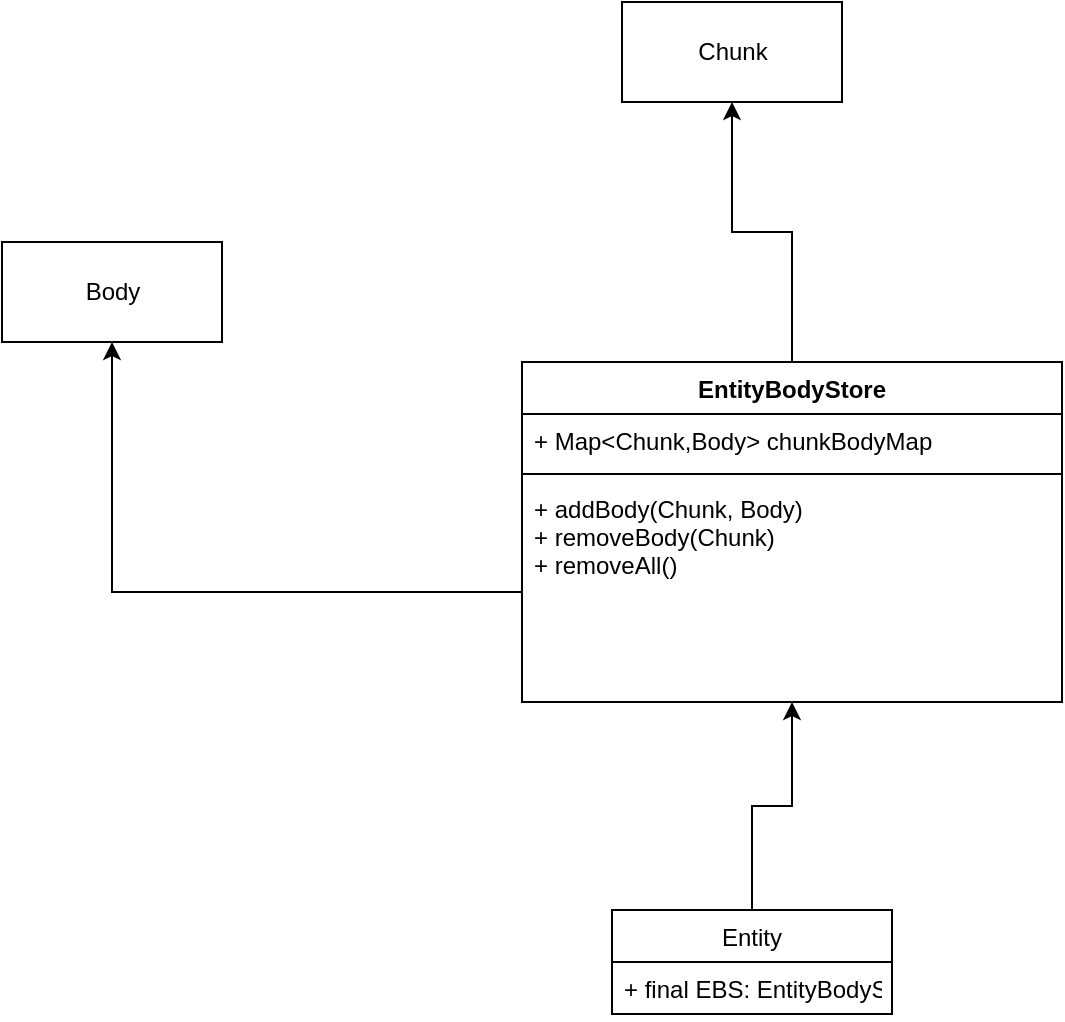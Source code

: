 <mxfile version="17.2.4" type="device"><diagram id="coV8BiGG1SRBtatWOTvD" name="Page-1"><mxGraphModel dx="1102" dy="745" grid="1" gridSize="10" guides="1" tooltips="1" connect="1" arrows="1" fold="1" page="1" pageScale="1" pageWidth="850" pageHeight="1100" math="0" shadow="0"><root><mxCell id="0"/><mxCell id="1" parent="0"/><mxCell id="I8T5uEK-zKMGeGsnRpW_-1" value="Body&lt;br&gt;" style="html=1;" vertex="1" parent="1"><mxGeometry x="50" y="190" width="110" height="50" as="geometry"/></mxCell><mxCell id="I8T5uEK-zKMGeGsnRpW_-3" value="Chunk" style="html=1;" vertex="1" parent="1"><mxGeometry x="360" y="70" width="110" height="50" as="geometry"/></mxCell><mxCell id="I8T5uEK-zKMGeGsnRpW_-12" style="edgeStyle=orthogonalEdgeStyle;rounded=0;orthogonalLoop=1;jettySize=auto;html=1;" edge="1" parent="1" source="I8T5uEK-zKMGeGsnRpW_-4" target="I8T5uEK-zKMGeGsnRpW_-3"><mxGeometry relative="1" as="geometry"/></mxCell><mxCell id="I8T5uEK-zKMGeGsnRpW_-4" value="EntityBodyStore&#10;" style="swimlane;fontStyle=1;align=center;verticalAlign=top;childLayout=stackLayout;horizontal=1;startSize=26;horizontalStack=0;resizeParent=1;resizeParentMax=0;resizeLast=0;collapsible=1;marginBottom=0;" vertex="1" parent="1"><mxGeometry x="310" y="250" width="270" height="170" as="geometry"/></mxCell><mxCell id="I8T5uEK-zKMGeGsnRpW_-5" value="+ Map&lt;Chunk,Body&gt; chunkBodyMap" style="text;strokeColor=none;fillColor=none;align=left;verticalAlign=top;spacingLeft=4;spacingRight=4;overflow=hidden;rotatable=0;points=[[0,0.5],[1,0.5]];portConstraint=eastwest;" vertex="1" parent="I8T5uEK-zKMGeGsnRpW_-4"><mxGeometry y="26" width="270" height="26" as="geometry"/></mxCell><mxCell id="I8T5uEK-zKMGeGsnRpW_-6" value="" style="line;strokeWidth=1;fillColor=none;align=left;verticalAlign=middle;spacingTop=-1;spacingLeft=3;spacingRight=3;rotatable=0;labelPosition=right;points=[];portConstraint=eastwest;" vertex="1" parent="I8T5uEK-zKMGeGsnRpW_-4"><mxGeometry y="52" width="270" height="8" as="geometry"/></mxCell><mxCell id="I8T5uEK-zKMGeGsnRpW_-7" value="+ addBody(Chunk, Body)&#10;+ removeBody(Chunk)&#10;+ removeAll()&#10;" style="text;strokeColor=none;fillColor=none;align=left;verticalAlign=top;spacingLeft=4;spacingRight=4;overflow=hidden;rotatable=0;points=[[0,0.5],[1,0.5]];portConstraint=eastwest;" vertex="1" parent="I8T5uEK-zKMGeGsnRpW_-4"><mxGeometry y="60" width="270" height="110" as="geometry"/></mxCell><mxCell id="I8T5uEK-zKMGeGsnRpW_-14" style="edgeStyle=orthogonalEdgeStyle;rounded=0;orthogonalLoop=1;jettySize=auto;html=1;" edge="1" parent="1" source="I8T5uEK-zKMGeGsnRpW_-8" target="I8T5uEK-zKMGeGsnRpW_-4"><mxGeometry relative="1" as="geometry"/></mxCell><mxCell id="I8T5uEK-zKMGeGsnRpW_-8" value="Entity" style="swimlane;fontStyle=0;childLayout=stackLayout;horizontal=1;startSize=26;fillColor=none;horizontalStack=0;resizeParent=1;resizeParentMax=0;resizeLast=0;collapsible=1;marginBottom=0;" vertex="1" parent="1"><mxGeometry x="355" y="524" width="140" height="52" as="geometry"/></mxCell><mxCell id="I8T5uEK-zKMGeGsnRpW_-9" value="+ final EBS: EntityBodyStore" style="text;strokeColor=none;fillColor=none;align=left;verticalAlign=top;spacingLeft=4;spacingRight=4;overflow=hidden;rotatable=0;points=[[0,0.5],[1,0.5]];portConstraint=eastwest;" vertex="1" parent="I8T5uEK-zKMGeGsnRpW_-8"><mxGeometry y="26" width="140" height="26" as="geometry"/></mxCell><mxCell id="I8T5uEK-zKMGeGsnRpW_-13" style="edgeStyle=orthogonalEdgeStyle;rounded=0;orthogonalLoop=1;jettySize=auto;html=1;" edge="1" parent="1" source="I8T5uEK-zKMGeGsnRpW_-7" target="I8T5uEK-zKMGeGsnRpW_-1"><mxGeometry relative="1" as="geometry"/></mxCell></root></mxGraphModel></diagram></mxfile>